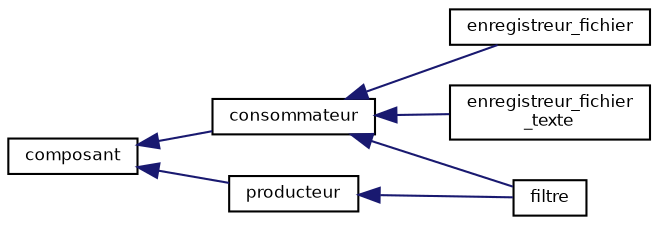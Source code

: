 digraph "Graphe hiérarchique des classes"
{
 // INTERACTIVE_SVG=YES
  edge [fontname="Helvetica",fontsize="8",labelfontname="Helvetica",labelfontsize="8"];
  node [fontname="Helvetica",fontsize="8",shape=record];
  rankdir="LR";
  Node1 [label="composant",height=0.2,width=0.4,color="black", fillcolor="white", style="filled",URL="$classcomposant.xhtml",tooltip="Interface d&#39;un composant du systeme sonore. "];
  Node1 -> Node2 [dir="back",color="midnightblue",fontsize="8",style="solid",fontname="Helvetica"];
  Node2 [label="consommateur",height=0.2,width=0.4,color="black", fillcolor="white", style="filled",URL="$classconsommateur.xhtml",tooltip="Interface d&#39;un consommateur d&#39;échantillons sonores. Il s&#39;agit d&#39;une interface décrivant un composant ..."];
  Node2 -> Node3 [dir="back",color="midnightblue",fontsize="8",style="solid",fontname="Helvetica"];
  Node3 [label="enregistreur_fichier",height=0.2,width=0.4,color="black", fillcolor="white", style="filled",URL="$classenregistreur__fichier.xhtml",tooltip="Un consommateur qui enregistre ses entrées dans un fichier binaire ; 44100 Hz, 16bits signé..."];
  Node2 -> Node4 [dir="back",color="midnightblue",fontsize="8",style="solid",fontname="Helvetica"];
  Node4 [label="enregistreur_fichier\l_texte",height=0.2,width=0.4,color="black", fillcolor="white", style="filled",URL="$classenregistreur__fichier__texte.xhtml",tooltip="Un consommateur qui enregistre ses entrées dans un fichier texte ; une ligne = un échantillon de chaq..."];
  Node2 -> Node5 [dir="back",color="midnightblue",fontsize="8",style="solid",fontname="Helvetica"];
  Node5 [label="filtre",height=0.2,width=0.4,color="black", fillcolor="white", style="filled",URL="$classfiltre.xhtml",tooltip="Interface associée à un filtre sonore. Ce filtre est considéré comme un producteur / consommateur d&#39;é..."];
  Node1 -> Node6 [dir="back",color="midnightblue",fontsize="8",style="solid",fontname="Helvetica"];
  Node6 [label="producteur",height=0.2,width=0.4,color="black", fillcolor="white", style="filled",URL="$classproducteur.xhtml",tooltip="Interface d&#39;un producteur d&#39;échantillons sonores. Il s&#39;agit d&#39;une interface décrivant un composant ne..."];
  Node6 -> Node5 [dir="back",color="midnightblue",fontsize="8",style="solid",fontname="Helvetica"];
}
